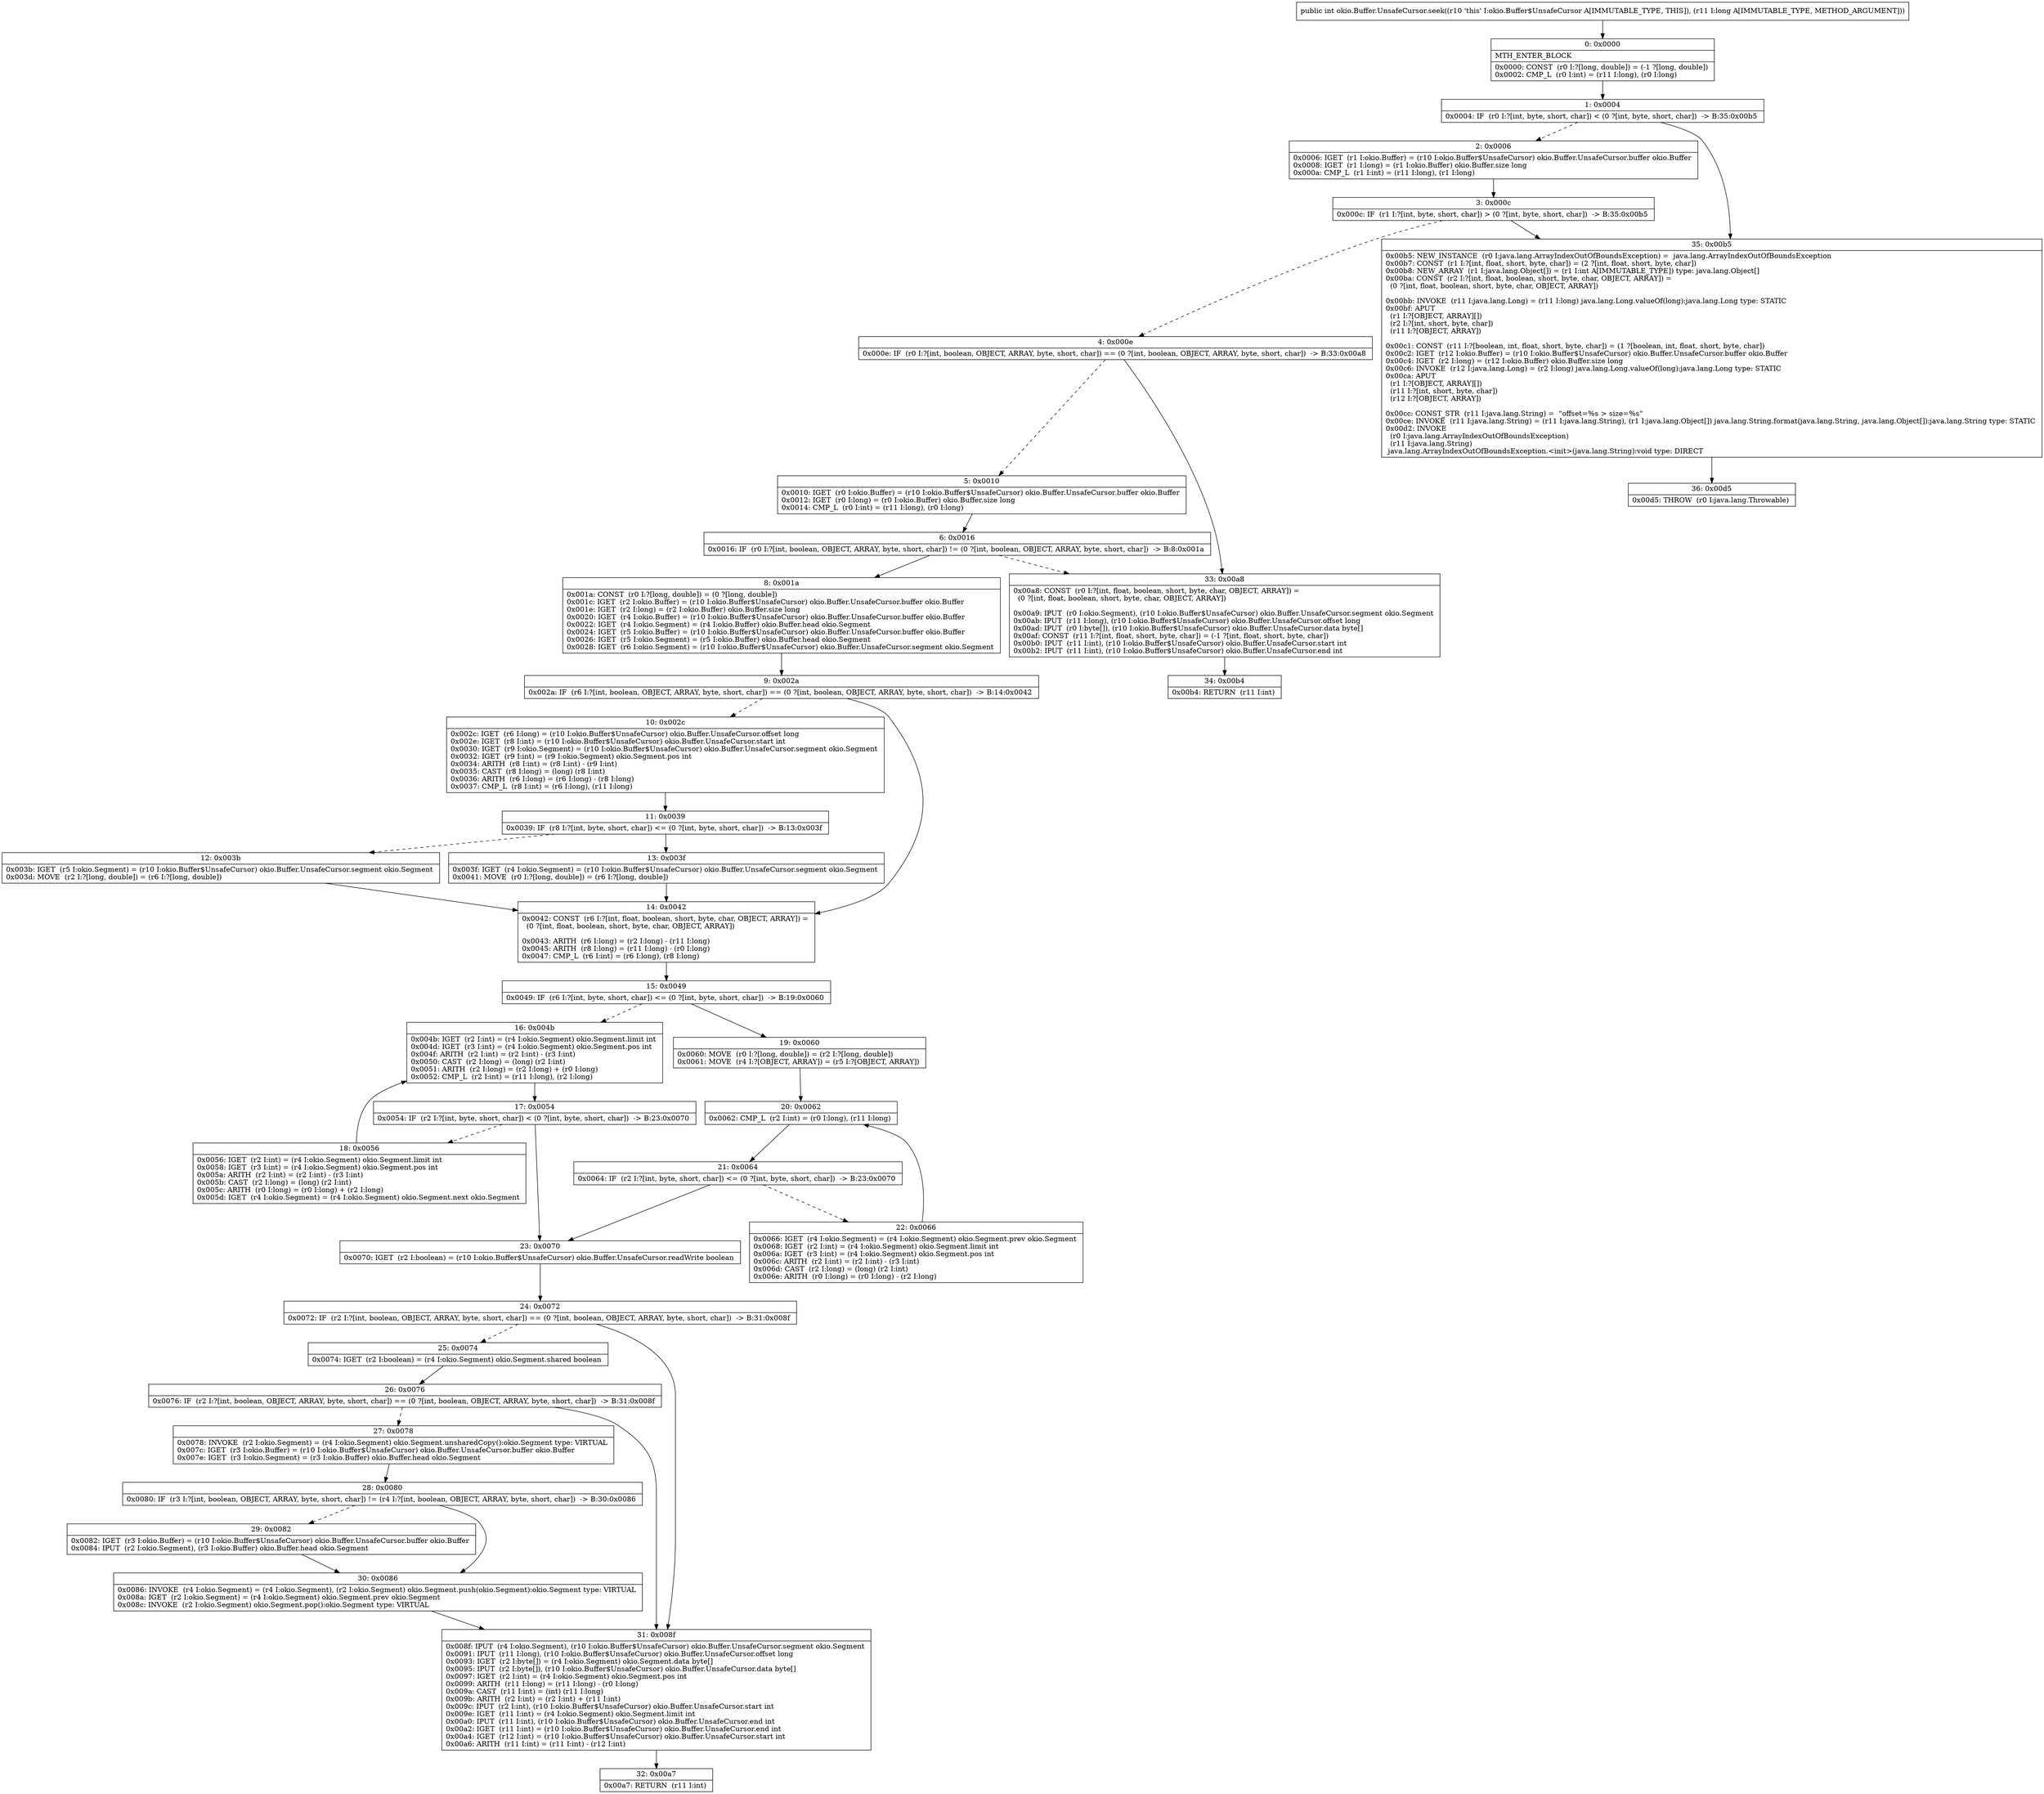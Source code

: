 digraph "CFG forokio.Buffer.UnsafeCursor.seek(J)I" {
Node_0 [shape=record,label="{0\:\ 0x0000|MTH_ENTER_BLOCK\l|0x0000: CONST  (r0 I:?[long, double]) = (\-1 ?[long, double]) \l0x0002: CMP_L  (r0 I:int) = (r11 I:long), (r0 I:long) \l}"];
Node_1 [shape=record,label="{1\:\ 0x0004|0x0004: IF  (r0 I:?[int, byte, short, char]) \< (0 ?[int, byte, short, char])  \-\> B:35:0x00b5 \l}"];
Node_2 [shape=record,label="{2\:\ 0x0006|0x0006: IGET  (r1 I:okio.Buffer) = (r10 I:okio.Buffer$UnsafeCursor) okio.Buffer.UnsafeCursor.buffer okio.Buffer \l0x0008: IGET  (r1 I:long) = (r1 I:okio.Buffer) okio.Buffer.size long \l0x000a: CMP_L  (r1 I:int) = (r11 I:long), (r1 I:long) \l}"];
Node_3 [shape=record,label="{3\:\ 0x000c|0x000c: IF  (r1 I:?[int, byte, short, char]) \> (0 ?[int, byte, short, char])  \-\> B:35:0x00b5 \l}"];
Node_4 [shape=record,label="{4\:\ 0x000e|0x000e: IF  (r0 I:?[int, boolean, OBJECT, ARRAY, byte, short, char]) == (0 ?[int, boolean, OBJECT, ARRAY, byte, short, char])  \-\> B:33:0x00a8 \l}"];
Node_5 [shape=record,label="{5\:\ 0x0010|0x0010: IGET  (r0 I:okio.Buffer) = (r10 I:okio.Buffer$UnsafeCursor) okio.Buffer.UnsafeCursor.buffer okio.Buffer \l0x0012: IGET  (r0 I:long) = (r0 I:okio.Buffer) okio.Buffer.size long \l0x0014: CMP_L  (r0 I:int) = (r11 I:long), (r0 I:long) \l}"];
Node_6 [shape=record,label="{6\:\ 0x0016|0x0016: IF  (r0 I:?[int, boolean, OBJECT, ARRAY, byte, short, char]) != (0 ?[int, boolean, OBJECT, ARRAY, byte, short, char])  \-\> B:8:0x001a \l}"];
Node_8 [shape=record,label="{8\:\ 0x001a|0x001a: CONST  (r0 I:?[long, double]) = (0 ?[long, double]) \l0x001c: IGET  (r2 I:okio.Buffer) = (r10 I:okio.Buffer$UnsafeCursor) okio.Buffer.UnsafeCursor.buffer okio.Buffer \l0x001e: IGET  (r2 I:long) = (r2 I:okio.Buffer) okio.Buffer.size long \l0x0020: IGET  (r4 I:okio.Buffer) = (r10 I:okio.Buffer$UnsafeCursor) okio.Buffer.UnsafeCursor.buffer okio.Buffer \l0x0022: IGET  (r4 I:okio.Segment) = (r4 I:okio.Buffer) okio.Buffer.head okio.Segment \l0x0024: IGET  (r5 I:okio.Buffer) = (r10 I:okio.Buffer$UnsafeCursor) okio.Buffer.UnsafeCursor.buffer okio.Buffer \l0x0026: IGET  (r5 I:okio.Segment) = (r5 I:okio.Buffer) okio.Buffer.head okio.Segment \l0x0028: IGET  (r6 I:okio.Segment) = (r10 I:okio.Buffer$UnsafeCursor) okio.Buffer.UnsafeCursor.segment okio.Segment \l}"];
Node_9 [shape=record,label="{9\:\ 0x002a|0x002a: IF  (r6 I:?[int, boolean, OBJECT, ARRAY, byte, short, char]) == (0 ?[int, boolean, OBJECT, ARRAY, byte, short, char])  \-\> B:14:0x0042 \l}"];
Node_10 [shape=record,label="{10\:\ 0x002c|0x002c: IGET  (r6 I:long) = (r10 I:okio.Buffer$UnsafeCursor) okio.Buffer.UnsafeCursor.offset long \l0x002e: IGET  (r8 I:int) = (r10 I:okio.Buffer$UnsafeCursor) okio.Buffer.UnsafeCursor.start int \l0x0030: IGET  (r9 I:okio.Segment) = (r10 I:okio.Buffer$UnsafeCursor) okio.Buffer.UnsafeCursor.segment okio.Segment \l0x0032: IGET  (r9 I:int) = (r9 I:okio.Segment) okio.Segment.pos int \l0x0034: ARITH  (r8 I:int) = (r8 I:int) \- (r9 I:int) \l0x0035: CAST  (r8 I:long) = (long) (r8 I:int) \l0x0036: ARITH  (r6 I:long) = (r6 I:long) \- (r8 I:long) \l0x0037: CMP_L  (r8 I:int) = (r6 I:long), (r11 I:long) \l}"];
Node_11 [shape=record,label="{11\:\ 0x0039|0x0039: IF  (r8 I:?[int, byte, short, char]) \<= (0 ?[int, byte, short, char])  \-\> B:13:0x003f \l}"];
Node_12 [shape=record,label="{12\:\ 0x003b|0x003b: IGET  (r5 I:okio.Segment) = (r10 I:okio.Buffer$UnsafeCursor) okio.Buffer.UnsafeCursor.segment okio.Segment \l0x003d: MOVE  (r2 I:?[long, double]) = (r6 I:?[long, double]) \l}"];
Node_13 [shape=record,label="{13\:\ 0x003f|0x003f: IGET  (r4 I:okio.Segment) = (r10 I:okio.Buffer$UnsafeCursor) okio.Buffer.UnsafeCursor.segment okio.Segment \l0x0041: MOVE  (r0 I:?[long, double]) = (r6 I:?[long, double]) \l}"];
Node_14 [shape=record,label="{14\:\ 0x0042|0x0042: CONST  (r6 I:?[int, float, boolean, short, byte, char, OBJECT, ARRAY]) = \l  (0 ?[int, float, boolean, short, byte, char, OBJECT, ARRAY])\l \l0x0043: ARITH  (r6 I:long) = (r2 I:long) \- (r11 I:long) \l0x0045: ARITH  (r8 I:long) = (r11 I:long) \- (r0 I:long) \l0x0047: CMP_L  (r6 I:int) = (r6 I:long), (r8 I:long) \l}"];
Node_15 [shape=record,label="{15\:\ 0x0049|0x0049: IF  (r6 I:?[int, byte, short, char]) \<= (0 ?[int, byte, short, char])  \-\> B:19:0x0060 \l}"];
Node_16 [shape=record,label="{16\:\ 0x004b|0x004b: IGET  (r2 I:int) = (r4 I:okio.Segment) okio.Segment.limit int \l0x004d: IGET  (r3 I:int) = (r4 I:okio.Segment) okio.Segment.pos int \l0x004f: ARITH  (r2 I:int) = (r2 I:int) \- (r3 I:int) \l0x0050: CAST  (r2 I:long) = (long) (r2 I:int) \l0x0051: ARITH  (r2 I:long) = (r2 I:long) + (r0 I:long) \l0x0052: CMP_L  (r2 I:int) = (r11 I:long), (r2 I:long) \l}"];
Node_17 [shape=record,label="{17\:\ 0x0054|0x0054: IF  (r2 I:?[int, byte, short, char]) \< (0 ?[int, byte, short, char])  \-\> B:23:0x0070 \l}"];
Node_18 [shape=record,label="{18\:\ 0x0056|0x0056: IGET  (r2 I:int) = (r4 I:okio.Segment) okio.Segment.limit int \l0x0058: IGET  (r3 I:int) = (r4 I:okio.Segment) okio.Segment.pos int \l0x005a: ARITH  (r2 I:int) = (r2 I:int) \- (r3 I:int) \l0x005b: CAST  (r2 I:long) = (long) (r2 I:int) \l0x005c: ARITH  (r0 I:long) = (r0 I:long) + (r2 I:long) \l0x005d: IGET  (r4 I:okio.Segment) = (r4 I:okio.Segment) okio.Segment.next okio.Segment \l}"];
Node_19 [shape=record,label="{19\:\ 0x0060|0x0060: MOVE  (r0 I:?[long, double]) = (r2 I:?[long, double]) \l0x0061: MOVE  (r4 I:?[OBJECT, ARRAY]) = (r5 I:?[OBJECT, ARRAY]) \l}"];
Node_20 [shape=record,label="{20\:\ 0x0062|0x0062: CMP_L  (r2 I:int) = (r0 I:long), (r11 I:long) \l}"];
Node_21 [shape=record,label="{21\:\ 0x0064|0x0064: IF  (r2 I:?[int, byte, short, char]) \<= (0 ?[int, byte, short, char])  \-\> B:23:0x0070 \l}"];
Node_22 [shape=record,label="{22\:\ 0x0066|0x0066: IGET  (r4 I:okio.Segment) = (r4 I:okio.Segment) okio.Segment.prev okio.Segment \l0x0068: IGET  (r2 I:int) = (r4 I:okio.Segment) okio.Segment.limit int \l0x006a: IGET  (r3 I:int) = (r4 I:okio.Segment) okio.Segment.pos int \l0x006c: ARITH  (r2 I:int) = (r2 I:int) \- (r3 I:int) \l0x006d: CAST  (r2 I:long) = (long) (r2 I:int) \l0x006e: ARITH  (r0 I:long) = (r0 I:long) \- (r2 I:long) \l}"];
Node_23 [shape=record,label="{23\:\ 0x0070|0x0070: IGET  (r2 I:boolean) = (r10 I:okio.Buffer$UnsafeCursor) okio.Buffer.UnsafeCursor.readWrite boolean \l}"];
Node_24 [shape=record,label="{24\:\ 0x0072|0x0072: IF  (r2 I:?[int, boolean, OBJECT, ARRAY, byte, short, char]) == (0 ?[int, boolean, OBJECT, ARRAY, byte, short, char])  \-\> B:31:0x008f \l}"];
Node_25 [shape=record,label="{25\:\ 0x0074|0x0074: IGET  (r2 I:boolean) = (r4 I:okio.Segment) okio.Segment.shared boolean \l}"];
Node_26 [shape=record,label="{26\:\ 0x0076|0x0076: IF  (r2 I:?[int, boolean, OBJECT, ARRAY, byte, short, char]) == (0 ?[int, boolean, OBJECT, ARRAY, byte, short, char])  \-\> B:31:0x008f \l}"];
Node_27 [shape=record,label="{27\:\ 0x0078|0x0078: INVOKE  (r2 I:okio.Segment) = (r4 I:okio.Segment) okio.Segment.unsharedCopy():okio.Segment type: VIRTUAL \l0x007c: IGET  (r3 I:okio.Buffer) = (r10 I:okio.Buffer$UnsafeCursor) okio.Buffer.UnsafeCursor.buffer okio.Buffer \l0x007e: IGET  (r3 I:okio.Segment) = (r3 I:okio.Buffer) okio.Buffer.head okio.Segment \l}"];
Node_28 [shape=record,label="{28\:\ 0x0080|0x0080: IF  (r3 I:?[int, boolean, OBJECT, ARRAY, byte, short, char]) != (r4 I:?[int, boolean, OBJECT, ARRAY, byte, short, char])  \-\> B:30:0x0086 \l}"];
Node_29 [shape=record,label="{29\:\ 0x0082|0x0082: IGET  (r3 I:okio.Buffer) = (r10 I:okio.Buffer$UnsafeCursor) okio.Buffer.UnsafeCursor.buffer okio.Buffer \l0x0084: IPUT  (r2 I:okio.Segment), (r3 I:okio.Buffer) okio.Buffer.head okio.Segment \l}"];
Node_30 [shape=record,label="{30\:\ 0x0086|0x0086: INVOKE  (r4 I:okio.Segment) = (r4 I:okio.Segment), (r2 I:okio.Segment) okio.Segment.push(okio.Segment):okio.Segment type: VIRTUAL \l0x008a: IGET  (r2 I:okio.Segment) = (r4 I:okio.Segment) okio.Segment.prev okio.Segment \l0x008c: INVOKE  (r2 I:okio.Segment) okio.Segment.pop():okio.Segment type: VIRTUAL \l}"];
Node_31 [shape=record,label="{31\:\ 0x008f|0x008f: IPUT  (r4 I:okio.Segment), (r10 I:okio.Buffer$UnsafeCursor) okio.Buffer.UnsafeCursor.segment okio.Segment \l0x0091: IPUT  (r11 I:long), (r10 I:okio.Buffer$UnsafeCursor) okio.Buffer.UnsafeCursor.offset long \l0x0093: IGET  (r2 I:byte[]) = (r4 I:okio.Segment) okio.Segment.data byte[] \l0x0095: IPUT  (r2 I:byte[]), (r10 I:okio.Buffer$UnsafeCursor) okio.Buffer.UnsafeCursor.data byte[] \l0x0097: IGET  (r2 I:int) = (r4 I:okio.Segment) okio.Segment.pos int \l0x0099: ARITH  (r11 I:long) = (r11 I:long) \- (r0 I:long) \l0x009a: CAST  (r11 I:int) = (int) (r11 I:long) \l0x009b: ARITH  (r2 I:int) = (r2 I:int) + (r11 I:int) \l0x009c: IPUT  (r2 I:int), (r10 I:okio.Buffer$UnsafeCursor) okio.Buffer.UnsafeCursor.start int \l0x009e: IGET  (r11 I:int) = (r4 I:okio.Segment) okio.Segment.limit int \l0x00a0: IPUT  (r11 I:int), (r10 I:okio.Buffer$UnsafeCursor) okio.Buffer.UnsafeCursor.end int \l0x00a2: IGET  (r11 I:int) = (r10 I:okio.Buffer$UnsafeCursor) okio.Buffer.UnsafeCursor.end int \l0x00a4: IGET  (r12 I:int) = (r10 I:okio.Buffer$UnsafeCursor) okio.Buffer.UnsafeCursor.start int \l0x00a6: ARITH  (r11 I:int) = (r11 I:int) \- (r12 I:int) \l}"];
Node_32 [shape=record,label="{32\:\ 0x00a7|0x00a7: RETURN  (r11 I:int) \l}"];
Node_33 [shape=record,label="{33\:\ 0x00a8|0x00a8: CONST  (r0 I:?[int, float, boolean, short, byte, char, OBJECT, ARRAY]) = \l  (0 ?[int, float, boolean, short, byte, char, OBJECT, ARRAY])\l \l0x00a9: IPUT  (r0 I:okio.Segment), (r10 I:okio.Buffer$UnsafeCursor) okio.Buffer.UnsafeCursor.segment okio.Segment \l0x00ab: IPUT  (r11 I:long), (r10 I:okio.Buffer$UnsafeCursor) okio.Buffer.UnsafeCursor.offset long \l0x00ad: IPUT  (r0 I:byte[]), (r10 I:okio.Buffer$UnsafeCursor) okio.Buffer.UnsafeCursor.data byte[] \l0x00af: CONST  (r11 I:?[int, float, short, byte, char]) = (\-1 ?[int, float, short, byte, char]) \l0x00b0: IPUT  (r11 I:int), (r10 I:okio.Buffer$UnsafeCursor) okio.Buffer.UnsafeCursor.start int \l0x00b2: IPUT  (r11 I:int), (r10 I:okio.Buffer$UnsafeCursor) okio.Buffer.UnsafeCursor.end int \l}"];
Node_34 [shape=record,label="{34\:\ 0x00b4|0x00b4: RETURN  (r11 I:int) \l}"];
Node_35 [shape=record,label="{35\:\ 0x00b5|0x00b5: NEW_INSTANCE  (r0 I:java.lang.ArrayIndexOutOfBoundsException) =  java.lang.ArrayIndexOutOfBoundsException \l0x00b7: CONST  (r1 I:?[int, float, short, byte, char]) = (2 ?[int, float, short, byte, char]) \l0x00b8: NEW_ARRAY  (r1 I:java.lang.Object[]) = (r1 I:int A[IMMUTABLE_TYPE]) type: java.lang.Object[] \l0x00ba: CONST  (r2 I:?[int, float, boolean, short, byte, char, OBJECT, ARRAY]) = \l  (0 ?[int, float, boolean, short, byte, char, OBJECT, ARRAY])\l \l0x00bb: INVOKE  (r11 I:java.lang.Long) = (r11 I:long) java.lang.Long.valueOf(long):java.lang.Long type: STATIC \l0x00bf: APUT  \l  (r1 I:?[OBJECT, ARRAY][])\l  (r2 I:?[int, short, byte, char])\l  (r11 I:?[OBJECT, ARRAY])\l \l0x00c1: CONST  (r11 I:?[boolean, int, float, short, byte, char]) = (1 ?[boolean, int, float, short, byte, char]) \l0x00c2: IGET  (r12 I:okio.Buffer) = (r10 I:okio.Buffer$UnsafeCursor) okio.Buffer.UnsafeCursor.buffer okio.Buffer \l0x00c4: IGET  (r2 I:long) = (r12 I:okio.Buffer) okio.Buffer.size long \l0x00c6: INVOKE  (r12 I:java.lang.Long) = (r2 I:long) java.lang.Long.valueOf(long):java.lang.Long type: STATIC \l0x00ca: APUT  \l  (r1 I:?[OBJECT, ARRAY][])\l  (r11 I:?[int, short, byte, char])\l  (r12 I:?[OBJECT, ARRAY])\l \l0x00cc: CONST_STR  (r11 I:java.lang.String) =  \"offset=%s \> size=%s\" \l0x00ce: INVOKE  (r11 I:java.lang.String) = (r11 I:java.lang.String), (r1 I:java.lang.Object[]) java.lang.String.format(java.lang.String, java.lang.Object[]):java.lang.String type: STATIC \l0x00d2: INVOKE  \l  (r0 I:java.lang.ArrayIndexOutOfBoundsException)\l  (r11 I:java.lang.String)\l java.lang.ArrayIndexOutOfBoundsException.\<init\>(java.lang.String):void type: DIRECT \l}"];
Node_36 [shape=record,label="{36\:\ 0x00d5|0x00d5: THROW  (r0 I:java.lang.Throwable) \l}"];
MethodNode[shape=record,label="{public int okio.Buffer.UnsafeCursor.seek((r10 'this' I:okio.Buffer$UnsafeCursor A[IMMUTABLE_TYPE, THIS]), (r11 I:long A[IMMUTABLE_TYPE, METHOD_ARGUMENT])) }"];
MethodNode -> Node_0;
Node_0 -> Node_1;
Node_1 -> Node_2[style=dashed];
Node_1 -> Node_35;
Node_2 -> Node_3;
Node_3 -> Node_4[style=dashed];
Node_3 -> Node_35;
Node_4 -> Node_5[style=dashed];
Node_4 -> Node_33;
Node_5 -> Node_6;
Node_6 -> Node_8;
Node_6 -> Node_33[style=dashed];
Node_8 -> Node_9;
Node_9 -> Node_10[style=dashed];
Node_9 -> Node_14;
Node_10 -> Node_11;
Node_11 -> Node_12[style=dashed];
Node_11 -> Node_13;
Node_12 -> Node_14;
Node_13 -> Node_14;
Node_14 -> Node_15;
Node_15 -> Node_16[style=dashed];
Node_15 -> Node_19;
Node_16 -> Node_17;
Node_17 -> Node_18[style=dashed];
Node_17 -> Node_23;
Node_18 -> Node_16;
Node_19 -> Node_20;
Node_20 -> Node_21;
Node_21 -> Node_22[style=dashed];
Node_21 -> Node_23;
Node_22 -> Node_20;
Node_23 -> Node_24;
Node_24 -> Node_25[style=dashed];
Node_24 -> Node_31;
Node_25 -> Node_26;
Node_26 -> Node_27[style=dashed];
Node_26 -> Node_31;
Node_27 -> Node_28;
Node_28 -> Node_29[style=dashed];
Node_28 -> Node_30;
Node_29 -> Node_30;
Node_30 -> Node_31;
Node_31 -> Node_32;
Node_33 -> Node_34;
Node_35 -> Node_36;
}

